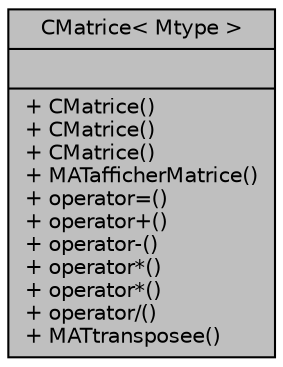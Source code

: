 digraph "CMatrice&lt; Mtype &gt;"
{
  edge [fontname="Helvetica",fontsize="10",labelfontname="Helvetica",labelfontsize="10"];
  node [fontname="Helvetica",fontsize="10",shape=record];
  Node1 [label="{CMatrice\< Mtype \>\n||+ CMatrice()\l+ CMatrice()\l+ CMatrice()\l+ MATafficherMatrice()\l+ operator=()\l+ operator+()\l+ operator-()\l+ operator*()\l+ operator*()\l+ operator/()\l+ MATtransposee()\l}",height=0.2,width=0.4,color="black", fillcolor="grey75", style="filled", fontcolor="black"];
}
